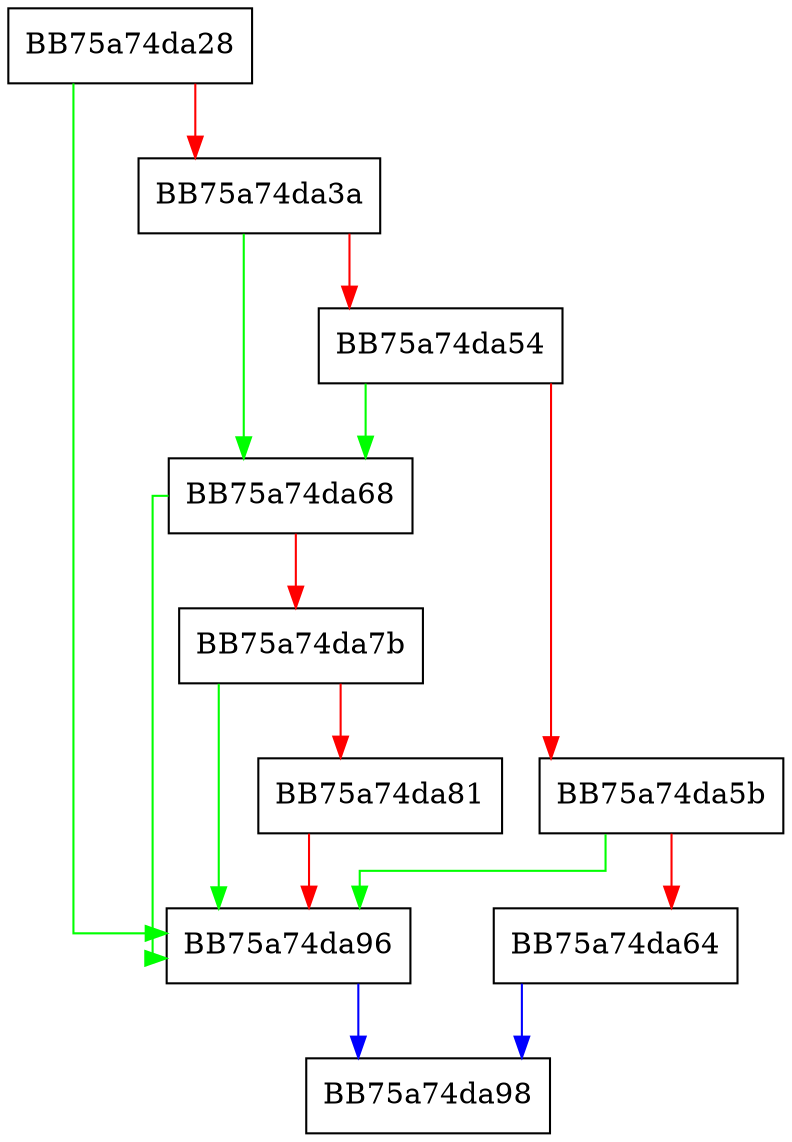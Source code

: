 digraph IsThreatNotFoundPersistHandleEligible {
  node [shape="box"];
  graph [splines=ortho];
  BB75a74da28 -> BB75a74da96 [color="green"];
  BB75a74da28 -> BB75a74da3a [color="red"];
  BB75a74da3a -> BB75a74da68 [color="green"];
  BB75a74da3a -> BB75a74da54 [color="red"];
  BB75a74da54 -> BB75a74da68 [color="green"];
  BB75a74da54 -> BB75a74da5b [color="red"];
  BB75a74da5b -> BB75a74da96 [color="green"];
  BB75a74da5b -> BB75a74da64 [color="red"];
  BB75a74da64 -> BB75a74da98 [color="blue"];
  BB75a74da68 -> BB75a74da96 [color="green"];
  BB75a74da68 -> BB75a74da7b [color="red"];
  BB75a74da7b -> BB75a74da96 [color="green"];
  BB75a74da7b -> BB75a74da81 [color="red"];
  BB75a74da81 -> BB75a74da96 [color="red"];
  BB75a74da96 -> BB75a74da98 [color="blue"];
}
